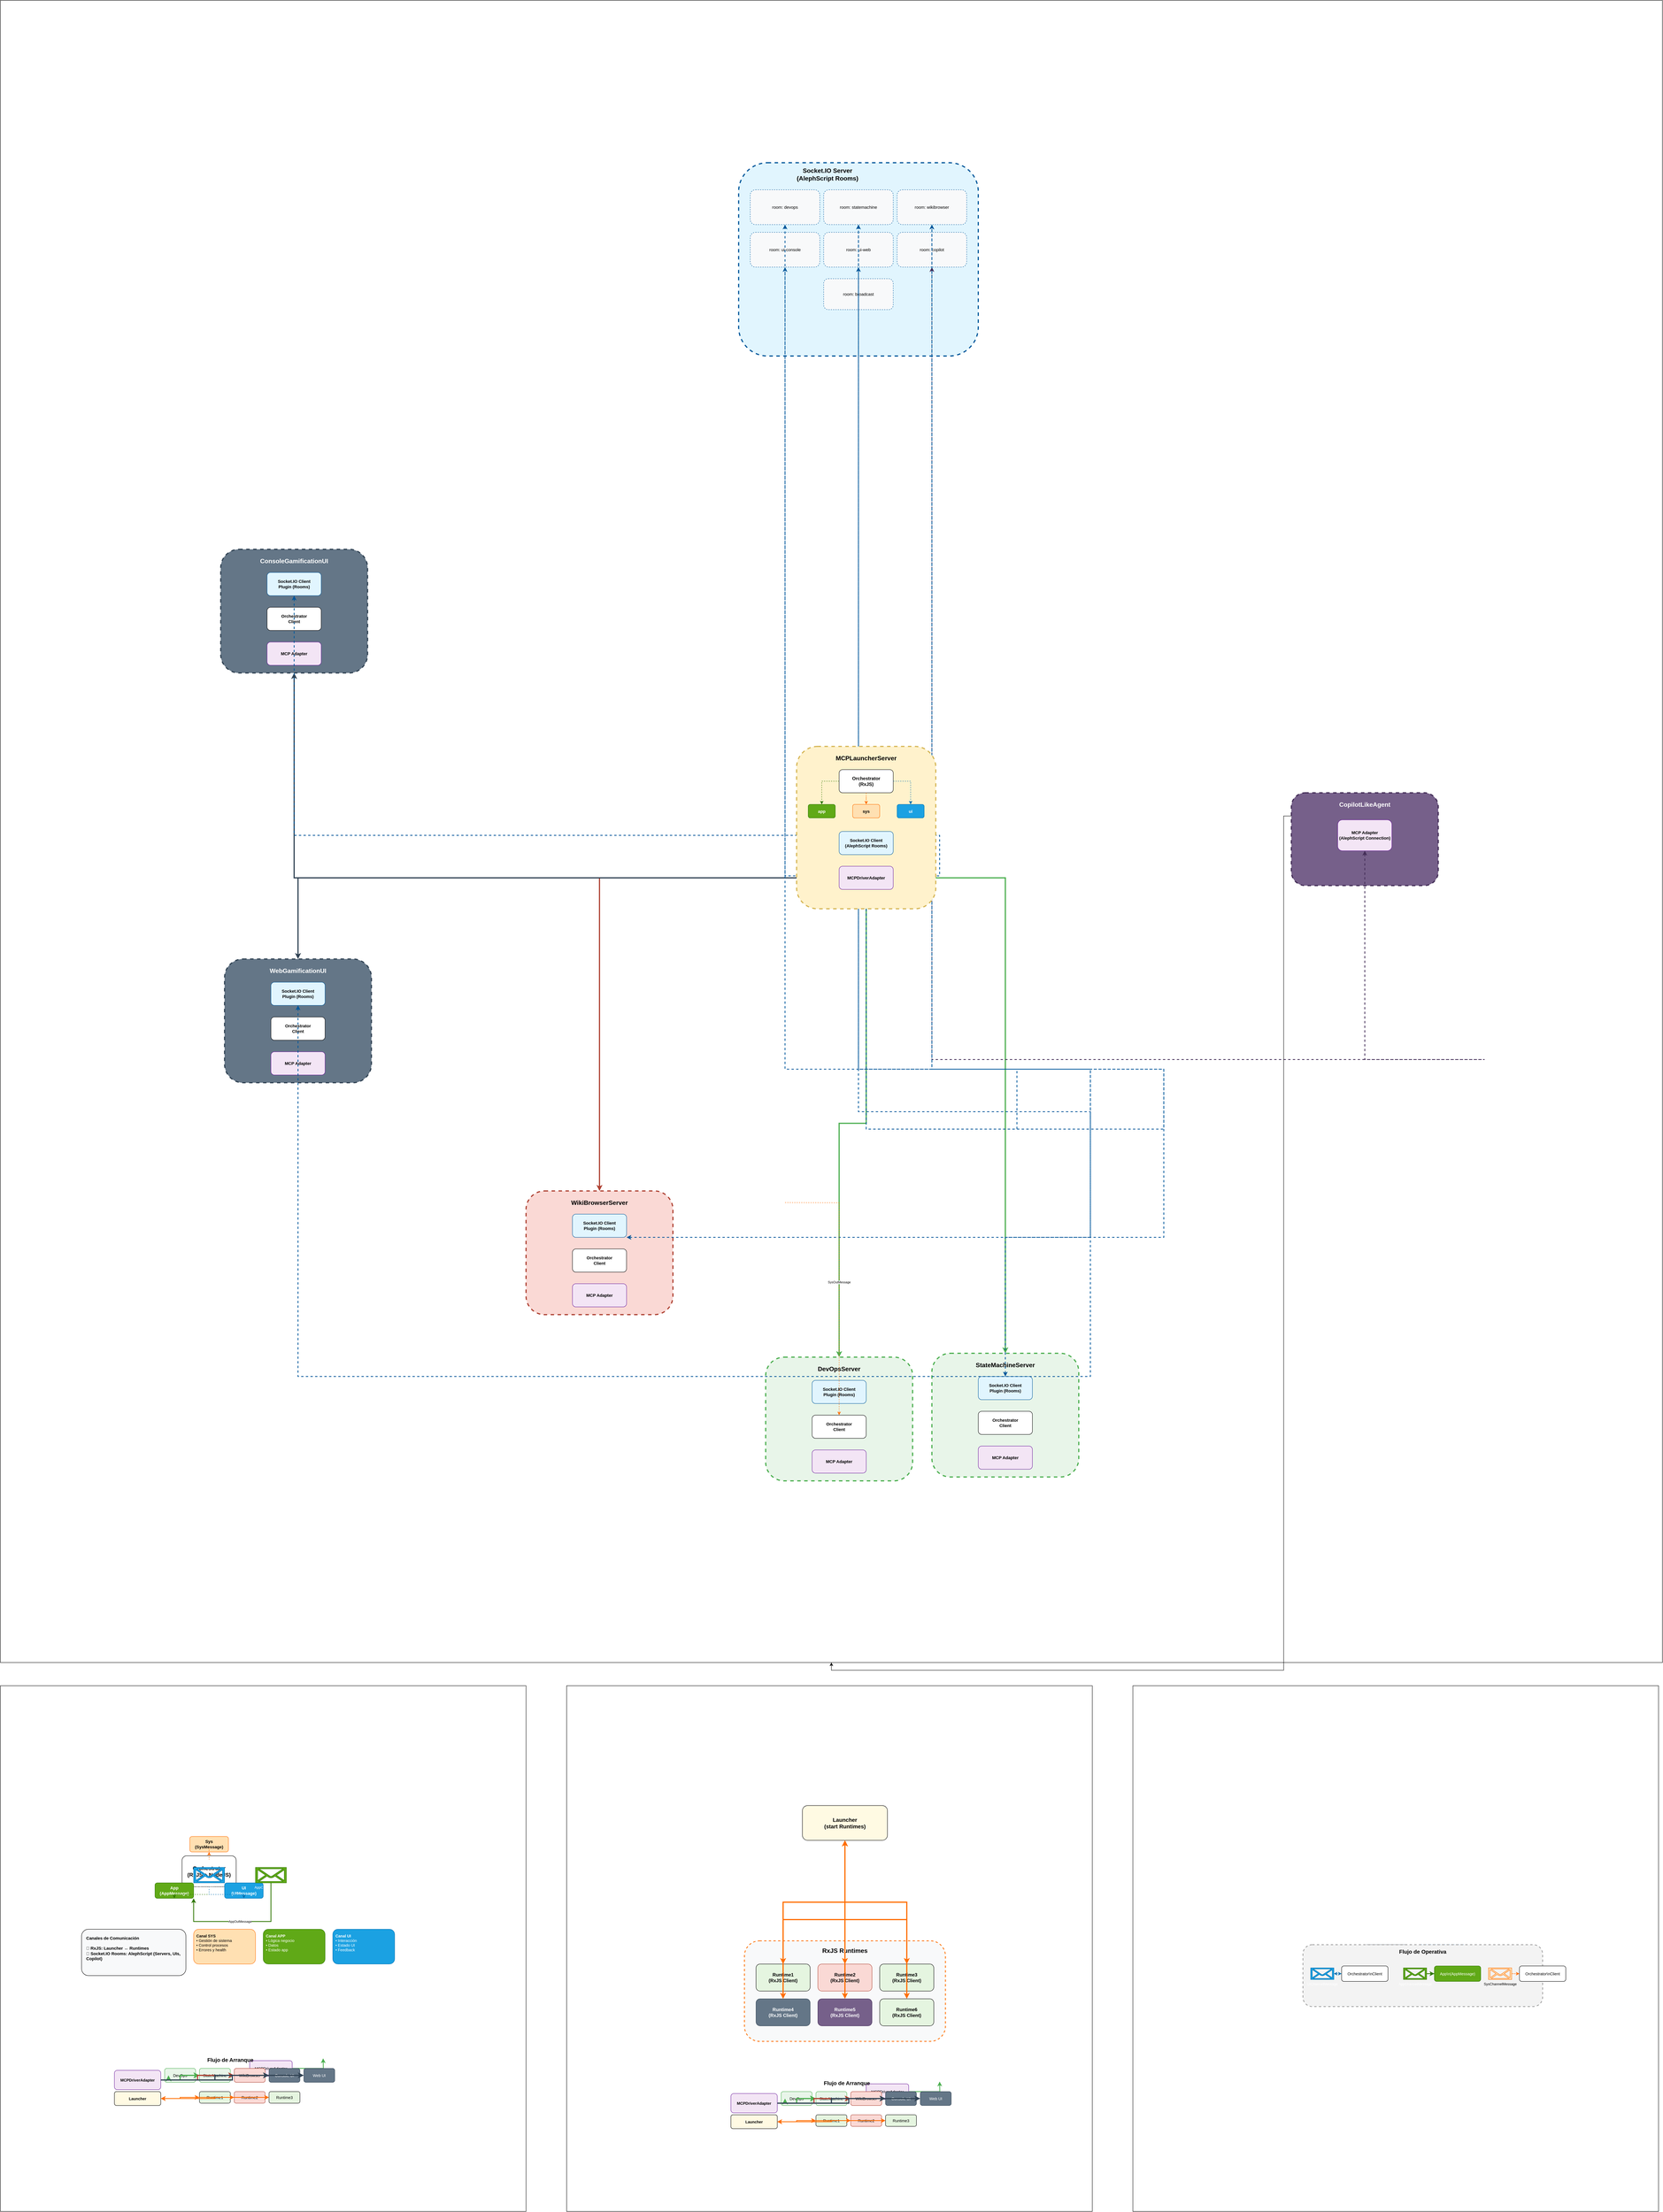 <mxfile version="28.1.2">
  <diagram name="Orchestrator Detailed" id="ZI2ADXKwUIfG3KBBQAa_">
    <mxGraphModel dx="14514" dy="11667" grid="1" gridSize="10" guides="1" tooltips="1" connect="1" arrows="1" fold="1" page="1" pageScale="1" pageWidth="827" pageHeight="1169" math="0" shadow="0">
      <root>
        <mxCell id="0" />
        <mxCell id="1" parent="0" />
        <mxCell id="CVsRqhEmQAniHqRKTRHV-254" value="" style="whiteSpace=wrap;html=1;aspect=fixed;" vertex="1" parent="1">
          <mxGeometry x="-1150" y="-2680" width="4300" height="4300" as="geometry" />
        </mxCell>
        <mxCell id="CVsRqhEmQAniHqRKTRHV-127" value="" style="group" vertex="1" connectable="0" parent="1">
          <mxGeometry x="760" y="-2260" width="620" height="500" as="geometry" />
        </mxCell>
        <mxCell id="CVsRqhEmQAniHqRKTRHV-128" value="" style="rounded=1;whiteSpace=wrap;html=1;fillColor=#E1F5FE;strokeColor=#01579B;strokeWidth=3;dashed=1;" vertex="1" parent="CVsRqhEmQAniHqRKTRHV-127">
          <mxGeometry width="620" height="500" as="geometry" />
        </mxCell>
        <mxCell id="CVsRqhEmQAniHqRKTRHV-129" value="Socket.IO Server&lt;br&gt;(AlephScript Rooms)" style="text;html=1;strokeColor=none;fillColor=none;align=center;verticalAlign=middle;whiteSpace=wrap;rounded=0;fontSize=16;fontStyle=1;" vertex="1" parent="CVsRqhEmQAniHqRKTRHV-127">
          <mxGeometry x="120" y="15" width="220" height="30" as="geometry" />
        </mxCell>
        <mxCell id="CVsRqhEmQAniHqRKTRHV-130" value="room: devops" style="rounded=1;whiteSpace=wrap;html=1;fontSize=11;fillColor=#f8f9fa;strokeColor=#01579B;dashed=1;" vertex="1" parent="CVsRqhEmQAniHqRKTRHV-127">
          <mxGeometry x="30" y="70" width="180" height="90" as="geometry" />
        </mxCell>
        <mxCell id="CVsRqhEmQAniHqRKTRHV-131" value="room: statemachine" style="rounded=1;whiteSpace=wrap;html=1;fontSize=11;fillColor=#f8f9fa;strokeColor=#01579B;dashed=1;" vertex="1" parent="CVsRqhEmQAniHqRKTRHV-127">
          <mxGeometry x="220" y="70" width="180" height="90" as="geometry" />
        </mxCell>
        <mxCell id="CVsRqhEmQAniHqRKTRHV-132" value="room: wikibrowser" style="rounded=1;whiteSpace=wrap;html=1;fontSize=11;fillColor=#f8f9fa;strokeColor=#01579B;dashed=1;" vertex="1" parent="CVsRqhEmQAniHqRKTRHV-127">
          <mxGeometry x="410" y="70" width="180" height="90" as="geometry" />
        </mxCell>
        <mxCell id="CVsRqhEmQAniHqRKTRHV-133" value="room: ui-console" style="rounded=1;whiteSpace=wrap;html=1;fontSize=11;fillColor=#f8f9fa;strokeColor=#01579B;dashed=1;" vertex="1" parent="CVsRqhEmQAniHqRKTRHV-127">
          <mxGeometry x="30" y="180" width="180" height="90" as="geometry" />
        </mxCell>
        <mxCell id="CVsRqhEmQAniHqRKTRHV-134" value="room: ui-web" style="rounded=1;whiteSpace=wrap;html=1;fontSize=11;fillColor=#f8f9fa;strokeColor=#01579B;dashed=1;" vertex="1" parent="CVsRqhEmQAniHqRKTRHV-127">
          <mxGeometry x="220" y="180" width="180" height="90" as="geometry" />
        </mxCell>
        <mxCell id="CVsRqhEmQAniHqRKTRHV-135" value="room: copilot" style="rounded=1;whiteSpace=wrap;html=1;fontSize=11;fillColor=#f8f9fa;strokeColor=#01579B;dashed=1;" vertex="1" parent="CVsRqhEmQAniHqRKTRHV-127">
          <mxGeometry x="410" y="180" width="180" height="90" as="geometry" />
        </mxCell>
        <mxCell id="CVsRqhEmQAniHqRKTRHV-136" value="room: broadcast" style="rounded=1;whiteSpace=wrap;html=1;fontSize=11;fillColor=#f8f9fa;strokeColor=#01579B;dashed=1;" vertex="1" parent="CVsRqhEmQAniHqRKTRHV-127">
          <mxGeometry x="220" y="300" width="180" height="80" as="geometry" />
        </mxCell>
        <mxCell id="CVsRqhEmQAniHqRKTRHV-137" value="" style="group" vertex="1" connectable="0" parent="1">
          <mxGeometry x="830" y="830" width="380" height="320" as="geometry" />
        </mxCell>
        <mxCell id="CVsRqhEmQAniHqRKTRHV-138" value="" style="rounded=1;whiteSpace=wrap;html=1;fillColor=#E8F5E9;strokeColor=#4CAF50;strokeWidth=3;dashed=1;" vertex="1" parent="CVsRqhEmQAniHqRKTRHV-137">
          <mxGeometry width="380" height="320" as="geometry" />
        </mxCell>
        <mxCell id="CVsRqhEmQAniHqRKTRHV-139" value="DevOpsServer" style="text;html=1;strokeColor=none;fillColor=none;align=center;verticalAlign=middle;whiteSpace=wrap;rounded=0;fontSize=16;fontStyle=1;" vertex="1" parent="CVsRqhEmQAniHqRKTRHV-137">
          <mxGeometry x="110" y="15" width="160" height="30" as="geometry" />
        </mxCell>
        <mxCell id="CVsRqhEmQAniHqRKTRHV-140" value="Socket.IO Client&lt;br&gt;Plugin (Rooms)" style="rounded=1;whiteSpace=wrap;html=1;fontSize=11;fillColor=#E1F5FE;strokeColor=#01579B;fontStyle=1;" vertex="1" parent="CVsRqhEmQAniHqRKTRHV-137">
          <mxGeometry x="120" y="60" width="140" height="60" as="geometry" />
        </mxCell>
        <mxCell id="CVsRqhEmQAniHqRKTRHV-141" value="Orchestrator&lt;br&gt;Client" style="rounded=1;whiteSpace=wrap;html=1;fontSize=11;fillColor=#FFFFFF;strokeColor=#000000;fontStyle=1;" vertex="1" parent="CVsRqhEmQAniHqRKTRHV-137">
          <mxGeometry x="120" y="150" width="140" height="60" as="geometry" />
        </mxCell>
        <mxCell id="CVsRqhEmQAniHqRKTRHV-142" value="MCP Adapter" style="rounded=1;whiteSpace=wrap;html=1;fontSize=11;fillColor=#F3E5F5;strokeColor=#6A1B9A;fontStyle=1;" vertex="1" parent="CVsRqhEmQAniHqRKTRHV-137">
          <mxGeometry x="120" y="240" width="140" height="60" as="geometry" />
        </mxCell>
        <mxCell id="CVsRqhEmQAniHqRKTRHV-143" value="" style="group" vertex="1" connectable="0" parent="1">
          <mxGeometry x="1260" y="820" width="380" height="320" as="geometry" />
        </mxCell>
        <mxCell id="CVsRqhEmQAniHqRKTRHV-144" value="" style="rounded=1;whiteSpace=wrap;html=1;fillColor=#E8F5E9;strokeColor=#4CAF50;strokeWidth=3;dashed=1;" vertex="1" parent="CVsRqhEmQAniHqRKTRHV-143">
          <mxGeometry width="380" height="320" as="geometry" />
        </mxCell>
        <mxCell id="CVsRqhEmQAniHqRKTRHV-145" value="StateMachineServer" style="text;html=1;strokeColor=none;fillColor=none;align=center;verticalAlign=middle;whiteSpace=wrap;rounded=0;fontSize=16;fontStyle=1;" vertex="1" parent="CVsRqhEmQAniHqRKTRHV-143">
          <mxGeometry x="110" y="15" width="160" height="30" as="geometry" />
        </mxCell>
        <mxCell id="CVsRqhEmQAniHqRKTRHV-146" value="Socket.IO Client&lt;br&gt;Plugin (Rooms)" style="rounded=1;whiteSpace=wrap;html=1;fontSize=11;fillColor=#E1F5FE;strokeColor=#01579B;fontStyle=1;" vertex="1" parent="CVsRqhEmQAniHqRKTRHV-143">
          <mxGeometry x="120" y="60" width="140" height="60" as="geometry" />
        </mxCell>
        <mxCell id="CVsRqhEmQAniHqRKTRHV-147" value="Orchestrator&lt;br&gt;Client" style="rounded=1;whiteSpace=wrap;html=1;fontSize=11;fillColor=#FFFFFF;strokeColor=#000000;fontStyle=1;" vertex="1" parent="CVsRqhEmQAniHqRKTRHV-143">
          <mxGeometry x="120" y="150" width="140" height="60" as="geometry" />
        </mxCell>
        <mxCell id="CVsRqhEmQAniHqRKTRHV-148" value="MCP Adapter" style="rounded=1;whiteSpace=wrap;html=1;fontSize=11;fillColor=#F3E5F5;strokeColor=#6A1B9A;fontStyle=1;" vertex="1" parent="CVsRqhEmQAniHqRKTRHV-143">
          <mxGeometry x="120" y="240" width="140" height="60" as="geometry" />
        </mxCell>
        <mxCell id="CVsRqhEmQAniHqRKTRHV-149" value="" style="group" vertex="1" connectable="0" parent="1">
          <mxGeometry x="210" y="400" width="380" height="320" as="geometry" />
        </mxCell>
        <mxCell id="CVsRqhEmQAniHqRKTRHV-150" value="" style="rounded=1;whiteSpace=wrap;html=1;fillColor=#fad9d5;strokeColor=#ae4132;strokeWidth=3;dashed=1;" vertex="1" parent="CVsRqhEmQAniHqRKTRHV-149">
          <mxGeometry width="380" height="320" as="geometry" />
        </mxCell>
        <mxCell id="CVsRqhEmQAniHqRKTRHV-151" value="WikiBrowserServer" style="text;html=1;strokeColor=none;fillColor=none;align=center;verticalAlign=middle;whiteSpace=wrap;rounded=0;fontSize=16;fontStyle=1;" vertex="1" parent="CVsRqhEmQAniHqRKTRHV-149">
          <mxGeometry x="110" y="15" width="160" height="30" as="geometry" />
        </mxCell>
        <mxCell id="CVsRqhEmQAniHqRKTRHV-152" value="Socket.IO Client&lt;br&gt;Plugin (Rooms)" style="rounded=1;whiteSpace=wrap;html=1;fontSize=11;fillColor=#E1F5FE;strokeColor=#01579B;fontStyle=1;" vertex="1" parent="CVsRqhEmQAniHqRKTRHV-149">
          <mxGeometry x="120" y="60" width="140" height="60" as="geometry" />
        </mxCell>
        <mxCell id="CVsRqhEmQAniHqRKTRHV-153" value="Orchestrator&lt;br&gt;Client" style="rounded=1;whiteSpace=wrap;html=1;fontSize=11;fillColor=#FFFFFF;strokeColor=#000000;fontStyle=1;" vertex="1" parent="CVsRqhEmQAniHqRKTRHV-149">
          <mxGeometry x="120" y="150" width="140" height="60" as="geometry" />
        </mxCell>
        <mxCell id="CVsRqhEmQAniHqRKTRHV-154" value="MCP Adapter" style="rounded=1;whiteSpace=wrap;html=1;fontSize=11;fillColor=#F3E5F5;strokeColor=#6A1B9A;fontStyle=1;" vertex="1" parent="CVsRqhEmQAniHqRKTRHV-149">
          <mxGeometry x="120" y="240" width="140" height="60" as="geometry" />
        </mxCell>
        <mxCell id="CVsRqhEmQAniHqRKTRHV-155" value="" style="group" vertex="1" connectable="0" parent="1">
          <mxGeometry x="-580" y="-1260" width="380" height="320" as="geometry" />
        </mxCell>
        <mxCell id="CVsRqhEmQAniHqRKTRHV-156" value="" style="rounded=1;whiteSpace=wrap;html=1;fillColor=#647687;strokeColor=#314354;strokeWidth=3;dashed=1;fontColor=#ffffff;" vertex="1" parent="CVsRqhEmQAniHqRKTRHV-155">
          <mxGeometry width="380" height="320" as="geometry" />
        </mxCell>
        <mxCell id="CVsRqhEmQAniHqRKTRHV-157" value="ConsoleGamificationUI" style="text;html=1;strokeColor=none;fillColor=none;align=center;verticalAlign=middle;whiteSpace=wrap;rounded=0;fontSize=16;fontStyle=1;fontColor=#ffffff;" vertex="1" parent="CVsRqhEmQAniHqRKTRHV-155">
          <mxGeometry x="110" y="15" width="160" height="30" as="geometry" />
        </mxCell>
        <mxCell id="CVsRqhEmQAniHqRKTRHV-158" value="Socket.IO Client&lt;br&gt;Plugin (Rooms)" style="rounded=1;whiteSpace=wrap;html=1;fontSize=11;fillColor=#E1F5FE;strokeColor=#01579B;fontStyle=1;" vertex="1" parent="CVsRqhEmQAniHqRKTRHV-155">
          <mxGeometry x="120" y="60" width="140" height="60" as="geometry" />
        </mxCell>
        <mxCell id="CVsRqhEmQAniHqRKTRHV-159" value="Orchestrator&lt;br&gt;Client" style="rounded=1;whiteSpace=wrap;html=1;fontSize=11;fillColor=#FFFFFF;strokeColor=#000000;fontStyle=1;" vertex="1" parent="CVsRqhEmQAniHqRKTRHV-155">
          <mxGeometry x="120" y="150" width="140" height="60" as="geometry" />
        </mxCell>
        <mxCell id="CVsRqhEmQAniHqRKTRHV-160" value="MCP Adapter" style="rounded=1;whiteSpace=wrap;html=1;fontSize=11;fillColor=#F3E5F5;strokeColor=#6A1B9A;fontStyle=1;" vertex="1" parent="CVsRqhEmQAniHqRKTRHV-155">
          <mxGeometry x="120" y="240" width="140" height="60" as="geometry" />
        </mxCell>
        <mxCell id="CVsRqhEmQAniHqRKTRHV-161" value="" style="group" vertex="1" connectable="0" parent="1">
          <mxGeometry x="-570" y="-200" width="380" height="320" as="geometry" />
        </mxCell>
        <mxCell id="CVsRqhEmQAniHqRKTRHV-162" value="" style="rounded=1;whiteSpace=wrap;html=1;fillColor=#647687;strokeColor=#314354;strokeWidth=3;dashed=1;fontColor=#ffffff;" vertex="1" parent="CVsRqhEmQAniHqRKTRHV-161">
          <mxGeometry width="380" height="320" as="geometry" />
        </mxCell>
        <mxCell id="CVsRqhEmQAniHqRKTRHV-163" value="WebGamificationUI" style="text;html=1;strokeColor=none;fillColor=none;align=center;verticalAlign=middle;whiteSpace=wrap;rounded=0;fontSize=16;fontStyle=1;fontColor=#ffffff;" vertex="1" parent="CVsRqhEmQAniHqRKTRHV-161">
          <mxGeometry x="110" y="15" width="160" height="30" as="geometry" />
        </mxCell>
        <mxCell id="CVsRqhEmQAniHqRKTRHV-164" value="Socket.IO Client&lt;br&gt;Plugin (Rooms)" style="rounded=1;whiteSpace=wrap;html=1;fontSize=11;fillColor=#E1F5FE;strokeColor=#01579B;fontStyle=1;" vertex="1" parent="CVsRqhEmQAniHqRKTRHV-161">
          <mxGeometry x="120" y="60" width="140" height="60" as="geometry" />
        </mxCell>
        <mxCell id="CVsRqhEmQAniHqRKTRHV-165" value="Orchestrator&lt;br&gt;Client" style="rounded=1;whiteSpace=wrap;html=1;fontSize=11;fillColor=#FFFFFF;strokeColor=#000000;fontStyle=1;" vertex="1" parent="CVsRqhEmQAniHqRKTRHV-161">
          <mxGeometry x="120" y="150" width="140" height="60" as="geometry" />
        </mxCell>
        <mxCell id="CVsRqhEmQAniHqRKTRHV-166" value="MCP Adapter" style="rounded=1;whiteSpace=wrap;html=1;fontSize=11;fillColor=#F3E5F5;strokeColor=#6A1B9A;fontStyle=1;" vertex="1" parent="CVsRqhEmQAniHqRKTRHV-161">
          <mxGeometry x="120" y="240" width="140" height="60" as="geometry" />
        </mxCell>
        <mxCell id="CVsRqhEmQAniHqRKTRHV-167" value="" style="group" vertex="1" connectable="0" parent="1">
          <mxGeometry x="2190" y="-630" width="380" height="240" as="geometry" />
        </mxCell>
        <mxCell id="CVsRqhEmQAniHqRKTRHV-168" value="" style="rounded=1;whiteSpace=wrap;html=1;fillColor=#76608a;strokeColor=#432D57;strokeWidth=3;dashed=1;fontColor=#ffffff;" vertex="1" parent="CVsRqhEmQAniHqRKTRHV-167">
          <mxGeometry width="380" height="240" as="geometry" />
        </mxCell>
        <mxCell id="CVsRqhEmQAniHqRKTRHV-169" value="CopilotLikeAgent" style="text;html=1;strokeColor=none;fillColor=none;align=center;verticalAlign=middle;whiteSpace=wrap;rounded=0;fontSize=16;fontStyle=1;fontColor=#ffffff;" vertex="1" parent="CVsRqhEmQAniHqRKTRHV-167">
          <mxGeometry x="110" y="15" width="160" height="30" as="geometry" />
        </mxCell>
        <mxCell id="CVsRqhEmQAniHqRKTRHV-170" value="MCP Adapter&lt;br&gt;(AlephScript Connection)" style="rounded=1;whiteSpace=wrap;html=1;fontSize=11;fillColor=#F3E5F5;strokeColor=#6A1B9A;fontStyle=1;" vertex="1" parent="CVsRqhEmQAniHqRKTRHV-167">
          <mxGeometry x="120" y="70" width="140" height="80" as="geometry" />
        </mxCell>
        <mxCell id="CVsRqhEmQAniHqRKTRHV-182" style="edgeStyle=orthogonalEdgeStyle;rounded=0;orthogonalLoop=1;jettySize=auto;html=1;strokeColor=#4CAF50;strokeWidth=3;endArrow=classic;endFill=1;" edge="1" parent="1" source="CVsRqhEmQAniHqRKTRHV-117" target="CVsRqhEmQAniHqRKTRHV-138">
          <mxGeometry relative="1" as="geometry" />
        </mxCell>
        <mxCell id="CVsRqhEmQAniHqRKTRHV-183" style="edgeStyle=orthogonalEdgeStyle;rounded=0;orthogonalLoop=1;jettySize=auto;html=1;strokeColor=#4CAF50;strokeWidth=3;endArrow=classic;endFill=1;" edge="1" parent="1" source="CVsRqhEmQAniHqRKTRHV-117" target="CVsRqhEmQAniHqRKTRHV-144">
          <mxGeometry relative="1" as="geometry" />
        </mxCell>
        <mxCell id="CVsRqhEmQAniHqRKTRHV-184" style="edgeStyle=orthogonalEdgeStyle;rounded=0;orthogonalLoop=1;jettySize=auto;html=1;strokeColor=#ae4132;strokeWidth=3;endArrow=classic;endFill=1;" edge="1" parent="1" source="CVsRqhEmQAniHqRKTRHV-117" target="CVsRqhEmQAniHqRKTRHV-150">
          <mxGeometry relative="1" as="geometry" />
        </mxCell>
        <mxCell id="CVsRqhEmQAniHqRKTRHV-185" style="edgeStyle=orthogonalEdgeStyle;rounded=0;orthogonalLoop=1;jettySize=auto;html=1;strokeColor=#314354;strokeWidth=3;endArrow=classic;endFill=1;" edge="1" parent="1" source="CVsRqhEmQAniHqRKTRHV-117" target="CVsRqhEmQAniHqRKTRHV-156">
          <mxGeometry relative="1" as="geometry" />
        </mxCell>
        <mxCell id="CVsRqhEmQAniHqRKTRHV-186" style="edgeStyle=orthogonalEdgeStyle;rounded=0;orthogonalLoop=1;jettySize=auto;html=1;strokeColor=#314354;strokeWidth=3;endArrow=classic;endFill=1;" edge="1" parent="1" source="CVsRqhEmQAniHqRKTRHV-117" target="CVsRqhEmQAniHqRKTRHV-162">
          <mxGeometry relative="1" as="geometry" />
        </mxCell>
        <mxCell id="CVsRqhEmQAniHqRKTRHV-187" style="edgeStyle=orthogonalEdgeStyle;rounded=0;orthogonalLoop=1;jettySize=auto;html=1;strokeColor=#01579B;strokeWidth=2;startArrow=classic;startFill=1;endArrow=classic;endFill=1;dashed=1;" edge="1" parent="1" source="CVsRqhEmQAniHqRKTRHV-116" target="CVsRqhEmQAniHqRKTRHV-130">
          <mxGeometry relative="1" as="geometry">
            <Array as="points">
              <mxPoint x="1480" y="240" />
              <mxPoint x="1480" y="85" />
            </Array>
          </mxGeometry>
        </mxCell>
        <mxCell id="CVsRqhEmQAniHqRKTRHV-188" style="edgeStyle=orthogonalEdgeStyle;rounded=0;orthogonalLoop=1;jettySize=auto;html=1;strokeColor=#01579B;strokeWidth=2;startArrow=classic;startFill=1;endArrow=classic;endFill=1;dashed=1;" edge="1" parent="1" source="CVsRqhEmQAniHqRKTRHV-116" target="CVsRqhEmQAniHqRKTRHV-131">
          <mxGeometry relative="1" as="geometry">
            <Array as="points">
              <mxPoint x="1670" y="240" />
              <mxPoint x="1670" y="85" />
            </Array>
          </mxGeometry>
        </mxCell>
        <mxCell id="CVsRqhEmQAniHqRKTRHV-189" style="edgeStyle=orthogonalEdgeStyle;rounded=0;orthogonalLoop=1;jettySize=auto;html=1;strokeColor=#01579B;strokeWidth=2;startArrow=classic;startFill=1;endArrow=classic;endFill=1;dashed=1;" edge="1" parent="1" source="CVsRqhEmQAniHqRKTRHV-116" target="CVsRqhEmQAniHqRKTRHV-132">
          <mxGeometry relative="1" as="geometry">
            <Array as="points">
              <mxPoint x="1860" y="240" />
              <mxPoint x="1860" y="85" />
            </Array>
          </mxGeometry>
        </mxCell>
        <mxCell id="CVsRqhEmQAniHqRKTRHV-190" style="edgeStyle=orthogonalEdgeStyle;rounded=0;orthogonalLoop=1;jettySize=auto;html=1;strokeColor=#01579B;strokeWidth=2;startArrow=classic;startFill=1;endArrow=classic;endFill=1;dashed=1;" edge="1" parent="1" source="CVsRqhEmQAniHqRKTRHV-158" target="CVsRqhEmQAniHqRKTRHV-133">
          <mxGeometry relative="1" as="geometry">
            <Array as="points">
              <mxPoint x="1280" y="-520" />
              <mxPoint x="1280" y="-415" />
            </Array>
          </mxGeometry>
        </mxCell>
        <mxCell id="CVsRqhEmQAniHqRKTRHV-191" style="edgeStyle=orthogonalEdgeStyle;rounded=0;orthogonalLoop=1;jettySize=auto;html=1;strokeColor=#01579B;strokeWidth=2;startArrow=classic;startFill=1;endArrow=classic;endFill=1;dashed=1;" edge="1" parent="1" source="CVsRqhEmQAniHqRKTRHV-164" target="CVsRqhEmQAniHqRKTRHV-134">
          <mxGeometry relative="1" as="geometry">
            <Array as="points">
              <mxPoint x="1670" y="880" />
              <mxPoint x="1670" y="195" />
            </Array>
          </mxGeometry>
        </mxCell>
        <mxCell id="CVsRqhEmQAniHqRKTRHV-192" style="edgeStyle=orthogonalEdgeStyle;rounded=0;orthogonalLoop=1;jettySize=auto;html=1;strokeColor=#432D57;strokeWidth=2;startArrow=classic;startFill=1;endArrow=classic;endFill=1;dashed=1;" edge="1" parent="1" source="CVsRqhEmQAniHqRKTRHV-170" target="CVsRqhEmQAniHqRKTRHV-135">
          <mxGeometry relative="1" as="geometry">
            <Array as="points">
              <mxPoint x="2690" y="60" />
              <mxPoint x="1860" y="60" />
            </Array>
          </mxGeometry>
        </mxCell>
        <mxCell id="CVsRqhEmQAniHqRKTRHV-194" style="edgeStyle=orthogonalEdgeStyle;rounded=0;orthogonalLoop=1;jettySize=auto;html=1;strokeColor=#01579B;strokeWidth=2;startArrow=classic;startFill=1;endArrow=classic;endFill=1;dashed=1;" edge="1" parent="1" source="CVsRqhEmQAniHqRKTRHV-146" target="CVsRqhEmQAniHqRKTRHV-131">
          <mxGeometry relative="1" as="geometry">
            <Array as="points">
              <mxPoint x="1670" y="520" />
              <mxPoint x="1670" y="85" />
            </Array>
          </mxGeometry>
        </mxCell>
        <mxCell id="CVsRqhEmQAniHqRKTRHV-195" style="edgeStyle=orthogonalEdgeStyle;rounded=0;orthogonalLoop=1;jettySize=auto;html=1;strokeColor=#01579B;strokeWidth=2;startArrow=classic;startFill=1;endArrow=classic;endFill=1;dashed=1;" edge="1" parent="1" source="CVsRqhEmQAniHqRKTRHV-152" target="CVsRqhEmQAniHqRKTRHV-132">
          <mxGeometry relative="1" as="geometry">
            <Array as="points">
              <mxPoint x="1860" y="520" />
              <mxPoint x="1860" y="85" />
            </Array>
          </mxGeometry>
        </mxCell>
        <mxCell id="CVsRqhEmQAniHqRKTRHV-203" style="edgeStyle=orthogonalEdgeStyle;rounded=0;orthogonalLoop=1;jettySize=auto;html=1;strokeColor=#FF6D00;strokeWidth=1;dashed=1;endArrow=classic;endFill=1;" edge="1" parent="1" target="CVsRqhEmQAniHqRKTRHV-141">
          <mxGeometry relative="1" as="geometry">
            <mxPoint x="880" y="430" as="sourcePoint" />
          </mxGeometry>
        </mxCell>
        <mxCell id="CVsRqhEmQAniHqRKTRHV-204" value="SysOutMessage" style="edgeLabel;html=1;align=center;verticalAlign=middle;resizable=0;points=[];fontSize=8;" vertex="1" connectable="0" parent="CVsRqhEmQAniHqRKTRHV-203">
          <mxGeometry relative="1" as="geometry">
            <mxPoint as="offset" />
          </mxGeometry>
        </mxCell>
        <mxCell id="CVsRqhEmQAniHqRKTRHV-234" value="" style="group" vertex="1" connectable="0" parent="1">
          <mxGeometry x="-1150" y="1680" width="1360" height="1360" as="geometry" />
        </mxCell>
        <mxCell id="CVsRqhEmQAniHqRKTRHV-217" value="" style="whiteSpace=wrap;html=1;aspect=fixed;" vertex="1" parent="CVsRqhEmQAniHqRKTRHV-234">
          <mxGeometry width="1360" height="1360" as="geometry" />
        </mxCell>
        <mxCell id="CVsRqhEmQAniHqRKTRHV-218" value="" style="group" vertex="1" connectable="0" parent="CVsRqhEmQAniHqRKTRHV-234">
          <mxGeometry x="420" y="370" width="240" height="240" as="geometry" />
        </mxCell>
        <mxCell id="CVsRqhEmQAniHqRKTRHV-219" value="Orchestrator&lt;br&gt;(RxJS + NodeJS)" style="rounded=1;whiteSpace=wrap;html=1;fontSize=14;fontColor=#000000;strokeColor=#000000;fillColor=#FFFFFF;fontStyle=1;" vertex="1" parent="CVsRqhEmQAniHqRKTRHV-218">
          <mxGeometry x="50" y="70" width="140" height="80" as="geometry" />
        </mxCell>
        <mxCell id="CVsRqhEmQAniHqRKTRHV-220" value="App&lt;br&gt;(AppMessage)" style="rounded=1;whiteSpace=wrap;html=1;fontSize=11;strokeColor=#2D7600;fillColor=#60a917;fontColor=#ffffff;fontStyle=1;" vertex="1" parent="CVsRqhEmQAniHqRKTRHV-218">
          <mxGeometry x="-20" y="140" width="100" height="40" as="geometry" />
        </mxCell>
        <mxCell id="CVsRqhEmQAniHqRKTRHV-221" value="Sys&lt;br&gt;(SysMessage)" style="rounded=1;whiteSpace=wrap;html=1;fontSize=11;fontColor=default;strokeColor=#FF6D00;fillColor=#FFE0B2;fontStyle=1;" vertex="1" parent="CVsRqhEmQAniHqRKTRHV-218">
          <mxGeometry x="70" y="20" width="100" height="40" as="geometry" />
        </mxCell>
        <mxCell id="CVsRqhEmQAniHqRKTRHV-222" value="UI&lt;br&gt;(UIMessage)" style="rounded=1;whiteSpace=wrap;html=1;fontSize=11;fontColor=#ffffff;strokeColor=#006EAF;fillColor=#1ba1e2;fontStyle=1;" vertex="1" parent="CVsRqhEmQAniHqRKTRHV-218">
          <mxGeometry x="160" y="140" width="100" height="40" as="geometry" />
        </mxCell>
        <mxCell id="CVsRqhEmQAniHqRKTRHV-223" style="edgeStyle=orthogonalEdgeStyle;rounded=0;orthogonalLoop=1;jettySize=auto;html=1;strokeColor=#2D7600;strokeWidth=1;dashed=1;" edge="1" parent="CVsRqhEmQAniHqRKTRHV-234" source="CVsRqhEmQAniHqRKTRHV-219" target="CVsRqhEmQAniHqRKTRHV-220">
          <mxGeometry relative="1" as="geometry" />
        </mxCell>
        <mxCell id="CVsRqhEmQAniHqRKTRHV-224" style="edgeStyle=orthogonalEdgeStyle;rounded=0;orthogonalLoop=1;jettySize=auto;html=1;strokeColor=#FF6D00;strokeWidth=1;dashed=1;" edge="1" parent="CVsRqhEmQAniHqRKTRHV-234" source="CVsRqhEmQAniHqRKTRHV-219" target="CVsRqhEmQAniHqRKTRHV-221">
          <mxGeometry relative="1" as="geometry" />
        </mxCell>
        <mxCell id="CVsRqhEmQAniHqRKTRHV-225" style="edgeStyle=orthogonalEdgeStyle;rounded=0;orthogonalLoop=1;jettySize=auto;html=1;strokeColor=#006EAF;strokeWidth=1;dashed=1;" edge="1" parent="CVsRqhEmQAniHqRKTRHV-234" source="CVsRqhEmQAniHqRKTRHV-219" target="CVsRqhEmQAniHqRKTRHV-222">
          <mxGeometry relative="1" as="geometry" />
        </mxCell>
        <mxCell id="CVsRqhEmQAniHqRKTRHV-226" value="AppChannelMessage" style="shape=mxgraph.signs.tech.mail;html=1;pointerEvents=1;fillColor=#60a917;strokeColor=#2D7600;verticalLabelPosition=bottom;verticalAlign=top;align=center;sketch=0;fontSize=9;fontColor=#ffffff;" vertex="1" parent="CVsRqhEmQAniHqRKTRHV-234">
          <mxGeometry x="660" y="470" width="80" height="40" as="geometry" />
        </mxCell>
        <mxCell id="CVsRqhEmQAniHqRKTRHV-227" style="edgeStyle=orthogonalEdgeStyle;rounded=0;orthogonalLoop=1;jettySize=auto;html=1;strokeColor=#2D7600;strokeWidth=2;endArrow=classic;endFill=1;" edge="1" parent="CVsRqhEmQAniHqRKTRHV-234" source="CVsRqhEmQAniHqRKTRHV-226" target="CVsRqhEmQAniHqRKTRHV-220">
          <mxGeometry relative="1" as="geometry">
            <Array as="points">
              <mxPoint x="700" y="610" />
              <mxPoint x="500" y="610" />
            </Array>
          </mxGeometry>
        </mxCell>
        <mxCell id="CVsRqhEmQAniHqRKTRHV-228" value="AppOutMessage" style="edgeLabel;html=1;align=center;verticalAlign=middle;resizable=0;points=[];fontSize=8;" vertex="1" connectable="0" parent="CVsRqhEmQAniHqRKTRHV-227">
          <mxGeometry relative="1" as="geometry">
            <mxPoint as="offset" />
          </mxGeometry>
        </mxCell>
        <mxCell id="CVsRqhEmQAniHqRKTRHV-229" value="UIChannelMessage" style="shape=mxgraph.signs.tech.mail;html=1;pointerEvents=1;fillColor=#1ba1e2;strokeColor=#006EAF;verticalLabelPosition=bottom;verticalAlign=top;align=center;sketch=0;fontSize=9;fontColor=#ffffff;" vertex="1" parent="CVsRqhEmQAniHqRKTRHV-234">
          <mxGeometry x="500" y="470" width="80" height="40" as="geometry" />
        </mxCell>
        <mxCell id="CVsRqhEmQAniHqRKTRHV-230" value="&lt;b&gt;Canales de Comunicación&lt;/b&gt;&lt;br&gt;&lt;br&gt;🔶 &lt;b&gt;RxJS&lt;/b&gt;: Launcher ↔ Runtimes&lt;br&gt;🔷 &lt;b&gt;Socket.IO Rooms&lt;/b&gt;: AlephScript (Servers, UIs, Copilot)" style="text;html=1;strokeColor=#000000;fillColor=#f8f9fa;align=left;verticalAlign=top;whiteSpace=wrap;rounded=1;fontSize=11;spacingLeft=10;spacingTop=10;fontStyle=1;" vertex="1" parent="CVsRqhEmQAniHqRKTRHV-234">
          <mxGeometry x="210" y="630" width="270" height="120" as="geometry" />
        </mxCell>
        <mxCell id="CVsRqhEmQAniHqRKTRHV-231" value="&lt;b&gt;Canal SYS&lt;/b&gt;&lt;br&gt;• Gestión de sistema&lt;br&gt;• Control procesos&lt;br&gt;• Errores y health" style="text;html=1;strokeColor=#FF6D00;fillColor=#FFE0B2;align=left;verticalAlign=top;whiteSpace=wrap;rounded=1;fontSize=10;spacingLeft=5;spacingTop=5;" vertex="1" parent="CVsRqhEmQAniHqRKTRHV-234">
          <mxGeometry x="500" y="630" width="160" height="90" as="geometry" />
        </mxCell>
        <mxCell id="CVsRqhEmQAniHqRKTRHV-232" value="&lt;b&gt;Canal APP&lt;/b&gt;&lt;br&gt;• Lógica negocio&lt;br&gt;• Datos&lt;br&gt;• Estado app" style="text;html=1;strokeColor=#2D7600;fillColor=#60a917;align=left;verticalAlign=top;whiteSpace=wrap;rounded=1;fontSize=10;spacingLeft=5;spacingTop=5;fontColor=#ffffff;" vertex="1" parent="CVsRqhEmQAniHqRKTRHV-234">
          <mxGeometry x="680" y="630" width="160" height="90" as="geometry" />
        </mxCell>
        <mxCell id="CVsRqhEmQAniHqRKTRHV-233" value="&lt;b&gt;Canal UI&lt;/b&gt;&lt;br&gt;• Interacción&lt;br&gt;• Estado UI&lt;br&gt;• Feedback" style="text;html=1;strokeColor=#006EAF;fillColor=#1ba1e2;align=left;verticalAlign=top;whiteSpace=wrap;rounded=1;fontSize=10;spacingLeft=5;spacingTop=5;fontColor=#ffffff;" vertex="1" parent="CVsRqhEmQAniHqRKTRHV-234">
          <mxGeometry x="860" y="630" width="160" height="90" as="geometry" />
        </mxCell>
        <mxCell id="CVsRqhEmQAniHqRKTRHV-330" value="" style="group" vertex="1" connectable="0" parent="CVsRqhEmQAniHqRKTRHV-234">
          <mxGeometry x="295" y="920" width="570" height="166" as="geometry" />
        </mxCell>
        <mxCell id="CVsRqhEmQAniHqRKTRHV-308" value="Flujo de arranque (spawn)" style="text;html=1;strokeColor=none;fillColor=none;align=left;verticalAlign=top;whiteSpace=wrap;rounded=0;fontSize=12;fontStyle=1;fontColor=#FFFFFF;" vertex="1" parent="CVsRqhEmQAniHqRKTRHV-330">
          <mxGeometry x="340" width="220" height="20" as="geometry" />
        </mxCell>
        <mxCell id="CVsRqhEmQAniHqRKTRHV-309" value="MCPDriverAdapter" style="rounded=1;whiteSpace=wrap;html=1;fontSize=10;fillColor=#F3E5F5;strokeColor=#6A1B9A;" vertex="1" parent="CVsRqhEmQAniHqRKTRHV-330">
          <mxGeometry x="350" y="50" width="110" height="40" as="geometry" />
        </mxCell>
        <mxCell id="CVsRqhEmQAniHqRKTRHV-310" style="edgeStyle=orthogonalEdgeStyle;rounded=0;orthogonalLoop=1;jettySize=auto;html=1;strokeColor=#4CAF50;strokeWidth=2;endArrow=classic;endFill=1;" edge="1" parent="CVsRqhEmQAniHqRKTRHV-330" source="CVsRqhEmQAniHqRKTRHV-309">
          <mxGeometry relative="1" as="geometry">
            <mxPoint x="540" y="44" as="targetPoint" />
          </mxGeometry>
        </mxCell>
        <mxCell id="CVsRqhEmQAniHqRKTRHV-311" value="Flujo de Arranque" style="text;html=1;strokeColor=none;fillColor=none;align=center;verticalAlign=middle;whiteSpace=wrap;rounded=0;fontSize=14;fontStyle=1;" vertex="1" parent="CVsRqhEmQAniHqRKTRHV-330">
          <mxGeometry x="220" y="38" width="160" height="20" as="geometry" />
        </mxCell>
        <mxCell id="CVsRqhEmQAniHqRKTRHV-312" value="MCPDriverAdapter" style="rounded=1;whiteSpace=wrap;html=1;fontSize=10;fillColor=#F3E5F5;strokeColor=#6A1B9A;fontStyle=1;" vertex="1" parent="CVsRqhEmQAniHqRKTRHV-330">
          <mxGeometry y="75" width="120" height="50" as="geometry" />
        </mxCell>
        <mxCell id="CVsRqhEmQAniHqRKTRHV-313" value="DevOps" style="rounded=1;whiteSpace=wrap;html=1;fontSize=10;fillColor=#E8F5E9;strokeColor=#4CAF50;" vertex="1" parent="CVsRqhEmQAniHqRKTRHV-330">
          <mxGeometry x="130" y="70" width="80" height="36" as="geometry" />
        </mxCell>
        <mxCell id="CVsRqhEmQAniHqRKTRHV-314" value="StateMachine" style="rounded=1;whiteSpace=wrap;html=1;fontSize=10;fillColor=#E8F5E9;strokeColor=#4CAF50;" vertex="1" parent="CVsRqhEmQAniHqRKTRHV-330">
          <mxGeometry x="220" y="70" width="80" height="36" as="geometry" />
        </mxCell>
        <mxCell id="CVsRqhEmQAniHqRKTRHV-315" value="WikiBrowser" style="rounded=1;whiteSpace=wrap;html=1;fontSize=10;fillColor=#fad9d5;strokeColor=#ae4132;" vertex="1" parent="CVsRqhEmQAniHqRKTRHV-330">
          <mxGeometry x="310" y="70" width="80" height="36" as="geometry" />
        </mxCell>
        <mxCell id="CVsRqhEmQAniHqRKTRHV-316" value="Console UI" style="rounded=1;whiteSpace=wrap;html=1;fontSize=10;fillColor=#647687;strokeColor=#314354;fontColor=#ffffff;" vertex="1" parent="CVsRqhEmQAniHqRKTRHV-330">
          <mxGeometry x="400" y="70" width="80" height="36" as="geometry" />
        </mxCell>
        <mxCell id="CVsRqhEmQAniHqRKTRHV-317" value="Web UI" style="rounded=1;whiteSpace=wrap;html=1;fontSize=10;fillColor=#647687;strokeColor=#314354;fontColor=#ffffff;" vertex="1" parent="CVsRqhEmQAniHqRKTRHV-330">
          <mxGeometry x="490" y="70" width="80" height="36" as="geometry" />
        </mxCell>
        <mxCell id="CVsRqhEmQAniHqRKTRHV-318" style="edgeStyle=orthogonalEdgeStyle;rounded=0;orthogonalLoop=1;jettySize=auto;html=1;strokeColor=#4CAF50;strokeWidth=3;endArrow=classic;endFill=1;" edge="1" parent="CVsRqhEmQAniHqRKTRHV-330" source="CVsRqhEmQAniHqRKTRHV-312" target="CVsRqhEmQAniHqRKTRHV-313">
          <mxGeometry relative="1" as="geometry" />
        </mxCell>
        <mxCell id="CVsRqhEmQAniHqRKTRHV-319" style="edgeStyle=orthogonalEdgeStyle;rounded=0;orthogonalLoop=1;jettySize=auto;html=1;strokeColor=#4CAF50;strokeWidth=3;endArrow=classic;endFill=1;" edge="1" parent="CVsRqhEmQAniHqRKTRHV-330" source="CVsRqhEmQAniHqRKTRHV-312" target="CVsRqhEmQAniHqRKTRHV-314">
          <mxGeometry relative="1" as="geometry" />
        </mxCell>
        <mxCell id="CVsRqhEmQAniHqRKTRHV-320" style="edgeStyle=orthogonalEdgeStyle;rounded=0;orthogonalLoop=1;jettySize=auto;html=1;strokeColor=#ae4132;strokeWidth=3;endArrow=classic;endFill=1;" edge="1" parent="CVsRqhEmQAniHqRKTRHV-330" source="CVsRqhEmQAniHqRKTRHV-312" target="CVsRqhEmQAniHqRKTRHV-315">
          <mxGeometry relative="1" as="geometry" />
        </mxCell>
        <mxCell id="CVsRqhEmQAniHqRKTRHV-321" style="edgeStyle=orthogonalEdgeStyle;rounded=0;orthogonalLoop=1;jettySize=auto;html=1;strokeColor=#314354;strokeWidth=3;endArrow=classic;endFill=1;" edge="1" parent="CVsRqhEmQAniHqRKTRHV-330" source="CVsRqhEmQAniHqRKTRHV-312" target="CVsRqhEmQAniHqRKTRHV-316">
          <mxGeometry relative="1" as="geometry" />
        </mxCell>
        <mxCell id="CVsRqhEmQAniHqRKTRHV-322" style="edgeStyle=orthogonalEdgeStyle;rounded=0;orthogonalLoop=1;jettySize=auto;html=1;strokeColor=#314354;strokeWidth=3;endArrow=classic;endFill=1;" edge="1" parent="CVsRqhEmQAniHqRKTRHV-330" source="CVsRqhEmQAniHqRKTRHV-312" target="CVsRqhEmQAniHqRKTRHV-317">
          <mxGeometry relative="1" as="geometry" />
        </mxCell>
        <mxCell id="CVsRqhEmQAniHqRKTRHV-323" value="Launcher" style="rounded=1;whiteSpace=wrap;html=1;fontSize=10;fillColor=#FFFAE3;strokeColor=#000000;fontStyle=1;" vertex="1" parent="CVsRqhEmQAniHqRKTRHV-330">
          <mxGeometry y="130" width="120" height="36" as="geometry" />
        </mxCell>
        <mxCell id="CVsRqhEmQAniHqRKTRHV-324" value="Runtime1" style="rounded=1;whiteSpace=wrap;html=1;fontSize=10;fillColor=#E5F5E0;strokeColor=#000000;" vertex="1" parent="CVsRqhEmQAniHqRKTRHV-330">
          <mxGeometry x="220" y="130" width="80" height="30" as="geometry" />
        </mxCell>
        <mxCell id="CVsRqhEmQAniHqRKTRHV-325" value="Runtime2" style="rounded=1;whiteSpace=wrap;html=1;fontSize=10;fillColor=#fad9d5;strokeColor=#ae4132;" vertex="1" parent="CVsRqhEmQAniHqRKTRHV-330">
          <mxGeometry x="310" y="130" width="80" height="30" as="geometry" />
        </mxCell>
        <mxCell id="CVsRqhEmQAniHqRKTRHV-326" value="Runtime3" style="rounded=1;whiteSpace=wrap;html=1;fontSize=10;fillColor=#E5F5E0;strokeColor=#000000;" vertex="1" parent="CVsRqhEmQAniHqRKTRHV-330">
          <mxGeometry x="400" y="130" width="80" height="30" as="geometry" />
        </mxCell>
        <mxCell id="CVsRqhEmQAniHqRKTRHV-327" style="edgeStyle=orthogonalEdgeStyle;rounded=0;orthogonalLoop=1;jettySize=auto;html=1;strokeColor=#FF6D00;strokeWidth=2;endArrow=classic;endFill=1;startArrow=classic;startFill=1;" edge="1" parent="CVsRqhEmQAniHqRKTRHV-330" source="CVsRqhEmQAniHqRKTRHV-323" target="CVsRqhEmQAniHqRKTRHV-324">
          <mxGeometry relative="1" as="geometry" />
        </mxCell>
        <mxCell id="CVsRqhEmQAniHqRKTRHV-328" style="edgeStyle=orthogonalEdgeStyle;rounded=0;orthogonalLoop=1;jettySize=auto;html=1;strokeColor=#FF6D00;strokeWidth=2;endArrow=classic;endFill=1;startArrow=classic;startFill=1;" edge="1" parent="CVsRqhEmQAniHqRKTRHV-330" source="CVsRqhEmQAniHqRKTRHV-323" target="CVsRqhEmQAniHqRKTRHV-325">
          <mxGeometry relative="1" as="geometry" />
        </mxCell>
        <mxCell id="CVsRqhEmQAniHqRKTRHV-329" style="edgeStyle=orthogonalEdgeStyle;rounded=0;orthogonalLoop=1;jettySize=auto;html=1;strokeColor=#FF6D00;strokeWidth=2;endArrow=classic;endFill=1;startArrow=classic;startFill=1;" edge="1" parent="CVsRqhEmQAniHqRKTRHV-330" source="CVsRqhEmQAniHqRKTRHV-323" target="CVsRqhEmQAniHqRKTRHV-326">
          <mxGeometry relative="1" as="geometry" />
        </mxCell>
        <mxCell id="CVsRqhEmQAniHqRKTRHV-235" value="" style="group" vertex="1" connectable="0" parent="1">
          <mxGeometry x="315" y="1680" width="1360" height="1360" as="geometry" />
        </mxCell>
        <mxCell id="CVsRqhEmQAniHqRKTRHV-236" value="" style="whiteSpace=wrap;html=1;aspect=fixed;" vertex="1" parent="CVsRqhEmQAniHqRKTRHV-235">
          <mxGeometry width="1360" height="1360" as="geometry" />
        </mxCell>
        <mxCell id="CVsRqhEmQAniHqRKTRHV-108" value="Launcher&lt;br&gt;(start Runtimes)" style="rounded=1;whiteSpace=wrap;html=1;fontSize=14;fontColor=#000000;strokeColor=#000000;fillColor=#FFFAE3;fontStyle=1;" vertex="1" parent="CVsRqhEmQAniHqRKTRHV-235">
          <mxGeometry x="610" y="310" width="220" height="90" as="geometry" />
        </mxCell>
        <mxCell id="CVsRqhEmQAniHqRKTRHV-118" value="" style="group" vertex="1" connectable="0" parent="CVsRqhEmQAniHqRKTRHV-235">
          <mxGeometry x="460" y="660" width="520" height="260" as="geometry" />
        </mxCell>
        <mxCell id="CVsRqhEmQAniHqRKTRHV-119" value="" style="rounded=1;whiteSpace=wrap;html=1;fillColor=#f8f9fa;strokeColor=#FF6D00;strokeWidth=2;dashed=1;" vertex="1" parent="CVsRqhEmQAniHqRKTRHV-118">
          <mxGeometry width="520" height="260" as="geometry" />
        </mxCell>
        <mxCell id="CVsRqhEmQAniHqRKTRHV-120" value="RxJS Runtimes" style="text;html=1;strokeColor=none;fillColor=none;align=center;verticalAlign=middle;whiteSpace=wrap;rounded=0;fontSize=16;fontStyle=1;" vertex="1" parent="CVsRqhEmQAniHqRKTRHV-118">
          <mxGeometry x="180" y="10" width="160" height="30" as="geometry" />
        </mxCell>
        <mxCell id="CVsRqhEmQAniHqRKTRHV-121" value="Runtime1&lt;br&gt;(RxJS Client)" style="rounded=1;whiteSpace=wrap;html=1;fontSize=12;fontColor=#000000;strokeColor=#000000;fillColor=#E5F5E0;fontStyle=1;" vertex="1" parent="CVsRqhEmQAniHqRKTRHV-118">
          <mxGeometry x="30" y="60" width="140" height="70" as="geometry" />
        </mxCell>
        <mxCell id="CVsRqhEmQAniHqRKTRHV-122" value="Runtime2&lt;br&gt;(RxJS Client)" style="rounded=1;whiteSpace=wrap;html=1;fontSize=12;strokeColor=#ae4132;fillColor=#fad9d5;fontStyle=1;" vertex="1" parent="CVsRqhEmQAniHqRKTRHV-118">
          <mxGeometry x="190" y="60" width="140" height="70" as="geometry" />
        </mxCell>
        <mxCell id="CVsRqhEmQAniHqRKTRHV-123" value="Runtime3&lt;br&gt;(RxJS Client)" style="rounded=1;whiteSpace=wrap;html=1;fontSize=12;fontColor=#000000;strokeColor=#000000;fillColor=#E5F5E0;fontStyle=1;" vertex="1" parent="CVsRqhEmQAniHqRKTRHV-118">
          <mxGeometry x="350" y="60" width="140" height="70" as="geometry" />
        </mxCell>
        <mxCell id="CVsRqhEmQAniHqRKTRHV-124" value="Runtime4&lt;br&gt;(RxJS Client)" style="rounded=1;whiteSpace=wrap;html=1;fontSize=12;fontColor=#ffffff;strokeColor=#314354;fillColor=#647687;fontStyle=1;" vertex="1" parent="CVsRqhEmQAniHqRKTRHV-118">
          <mxGeometry x="30" y="150" width="140" height="70" as="geometry" />
        </mxCell>
        <mxCell id="CVsRqhEmQAniHqRKTRHV-125" value="Runtime5&lt;br&gt;(RxJS Client)" style="rounded=1;whiteSpace=wrap;html=1;fontSize=12;fontColor=#ffffff;strokeColor=#432D57;fillColor=#76608a;fontStyle=1;" vertex="1" parent="CVsRqhEmQAniHqRKTRHV-118">
          <mxGeometry x="190" y="150" width="140" height="70" as="geometry" />
        </mxCell>
        <mxCell id="CVsRqhEmQAniHqRKTRHV-126" value="Runtime6&lt;br&gt;(RxJS Client)" style="rounded=1;whiteSpace=wrap;html=1;fontSize=12;fontColor=#000000;strokeColor=#000000;fillColor=#E5F5E0;fontStyle=1;" vertex="1" parent="CVsRqhEmQAniHqRKTRHV-118">
          <mxGeometry x="350" y="150" width="140" height="70" as="geometry" />
        </mxCell>
        <mxCell id="CVsRqhEmQAniHqRKTRHV-176" style="edgeStyle=orthogonalEdgeStyle;rounded=0;orthogonalLoop=1;jettySize=auto;html=1;strokeColor=#FF6D00;strokeWidth=3;endArrow=classic;endFill=1;startArrow=classic;startFill=1;" edge="1" parent="CVsRqhEmQAniHqRKTRHV-235" source="CVsRqhEmQAniHqRKTRHV-108" target="CVsRqhEmQAniHqRKTRHV-121">
          <mxGeometry relative="1" as="geometry" />
        </mxCell>
        <mxCell id="CVsRqhEmQAniHqRKTRHV-177" style="edgeStyle=orthogonalEdgeStyle;rounded=0;orthogonalLoop=1;jettySize=auto;html=1;strokeColor=#FF6D00;strokeWidth=3;endArrow=classic;endFill=1;startArrow=classic;startFill=1;" edge="1" parent="CVsRqhEmQAniHqRKTRHV-235" source="CVsRqhEmQAniHqRKTRHV-108" target="CVsRqhEmQAniHqRKTRHV-122">
          <mxGeometry relative="1" as="geometry" />
        </mxCell>
        <mxCell id="CVsRqhEmQAniHqRKTRHV-178" style="edgeStyle=orthogonalEdgeStyle;rounded=0;orthogonalLoop=1;jettySize=auto;html=1;strokeColor=#FF6D00;strokeWidth=3;endArrow=classic;endFill=1;startArrow=classic;startFill=1;" edge="1" parent="CVsRqhEmQAniHqRKTRHV-235" source="CVsRqhEmQAniHqRKTRHV-108" target="CVsRqhEmQAniHqRKTRHV-123">
          <mxGeometry relative="1" as="geometry" />
        </mxCell>
        <mxCell id="CVsRqhEmQAniHqRKTRHV-179" style="edgeStyle=orthogonalEdgeStyle;rounded=0;orthogonalLoop=1;jettySize=auto;html=1;strokeColor=#FF6D00;strokeWidth=3;endArrow=classic;endFill=1;startArrow=classic;startFill=1;" edge="1" parent="CVsRqhEmQAniHqRKTRHV-235" source="CVsRqhEmQAniHqRKTRHV-108" target="CVsRqhEmQAniHqRKTRHV-124">
          <mxGeometry relative="1" as="geometry" />
        </mxCell>
        <mxCell id="CVsRqhEmQAniHqRKTRHV-180" style="edgeStyle=orthogonalEdgeStyle;rounded=0;orthogonalLoop=1;jettySize=auto;html=1;strokeColor=#FF6D00;strokeWidth=3;endArrow=classic;endFill=1;startArrow=classic;startFill=1;" edge="1" parent="CVsRqhEmQAniHqRKTRHV-235" source="CVsRqhEmQAniHqRKTRHV-108" target="CVsRqhEmQAniHqRKTRHV-125">
          <mxGeometry relative="1" as="geometry" />
        </mxCell>
        <mxCell id="CVsRqhEmQAniHqRKTRHV-181" style="edgeStyle=orthogonalEdgeStyle;rounded=0;orthogonalLoop=1;jettySize=auto;html=1;strokeColor=#FF6D00;strokeWidth=3;endArrow=classic;endFill=1;startArrow=classic;startFill=1;" edge="1" parent="CVsRqhEmQAniHqRKTRHV-235" source="CVsRqhEmQAniHqRKTRHV-108" target="CVsRqhEmQAniHqRKTRHV-126">
          <mxGeometry relative="1" as="geometry" />
        </mxCell>
        <mxCell id="CVsRqhEmQAniHqRKTRHV-253" value="" style="whiteSpace=wrap;html=1;aspect=fixed;" vertex="1" parent="1">
          <mxGeometry x="1780" y="1680" width="1360" height="1360" as="geometry" />
        </mxCell>
        <mxCell id="CVsRqhEmQAniHqRKTRHV-256" value="" style="group" vertex="1" connectable="0" parent="1">
          <mxGeometry x="910" y="-750" width="360" height="420" as="geometry" />
        </mxCell>
        <mxCell id="CVsRqhEmQAniHqRKTRHV-109" value="" style="group" vertex="1" connectable="0" parent="CVsRqhEmQAniHqRKTRHV-256">
          <mxGeometry width="360" height="420" as="geometry" />
        </mxCell>
        <mxCell id="CVsRqhEmQAniHqRKTRHV-110" value="" style="rounded=1;whiteSpace=wrap;html=1;fillColor=#FFF2CC;strokeColor=#D6B656;strokeWidth=3;dashed=1;" vertex="1" parent="CVsRqhEmQAniHqRKTRHV-109">
          <mxGeometry width="360" height="420" as="geometry" />
        </mxCell>
        <mxCell id="CVsRqhEmQAniHqRKTRHV-111" value="MCPLauncherServer" style="text;html=1;strokeColor=none;fillColor=none;align=center;verticalAlign=middle;whiteSpace=wrap;rounded=0;fontSize=16;fontStyle=1;" vertex="1" parent="CVsRqhEmQAniHqRKTRHV-109">
          <mxGeometry x="90" y="15" width="180" height="30" as="geometry" />
        </mxCell>
        <mxCell id="CVsRqhEmQAniHqRKTRHV-112" value="Orchestrator&lt;br&gt;(RxJS)" style="rounded=1;whiteSpace=wrap;html=1;fontSize=12;fillColor=#FFFFFF;strokeColor=#000000;fontStyle=1;" vertex="1" parent="CVsRqhEmQAniHqRKTRHV-109">
          <mxGeometry x="110" y="60" width="140" height="60" as="geometry" />
        </mxCell>
        <mxCell id="CVsRqhEmQAniHqRKTRHV-113" value="app" style="rounded=1;whiteSpace=wrap;html=1;fontSize=11;fillColor=#60a917;strokeColor=#2D7600;fontColor=#ffffff;fontStyle=1;" vertex="1" parent="CVsRqhEmQAniHqRKTRHV-109">
          <mxGeometry x="30" y="150" width="70" height="35" as="geometry" />
        </mxCell>
        <mxCell id="CVsRqhEmQAniHqRKTRHV-114" value="sys" style="rounded=1;whiteSpace=wrap;html=1;fontSize=11;fillColor=#FFE0B2;strokeColor=#FF6D00;fontStyle=1;" vertex="1" parent="CVsRqhEmQAniHqRKTRHV-109">
          <mxGeometry x="145" y="150" width="70" height="35" as="geometry" />
        </mxCell>
        <mxCell id="CVsRqhEmQAniHqRKTRHV-115" value="ui" style="rounded=1;whiteSpace=wrap;html=1;fontSize=11;fillColor=#1ba1e2;strokeColor=#006EAF;fontColor=#ffffff;fontStyle=1;" vertex="1" parent="CVsRqhEmQAniHqRKTRHV-109">
          <mxGeometry x="260" y="150" width="70" height="35" as="geometry" />
        </mxCell>
        <mxCell id="CVsRqhEmQAniHqRKTRHV-116" value="Socket.IO Client&lt;br&gt;(AlephScript Rooms)" style="rounded=1;whiteSpace=wrap;html=1;fontSize=11;fillColor=#E1F5FE;strokeColor=#01579B;fontStyle=1;" vertex="1" parent="CVsRqhEmQAniHqRKTRHV-109">
          <mxGeometry x="110" y="220" width="140" height="60" as="geometry" />
        </mxCell>
        <mxCell id="CVsRqhEmQAniHqRKTRHV-117" value="MCPDriverAdapter" style="rounded=1;whiteSpace=wrap;html=1;fontSize=11;fillColor=#F3E5F5;strokeColor=#6A1B9A;fontStyle=1;" vertex="1" parent="CVsRqhEmQAniHqRKTRHV-109">
          <mxGeometry x="110" y="310" width="140" height="60" as="geometry" />
        </mxCell>
        <mxCell id="CVsRqhEmQAniHqRKTRHV-196" style="edgeStyle=orthogonalEdgeStyle;rounded=0;orthogonalLoop=1;jettySize=auto;html=1;strokeColor=#2D7600;strokeWidth=1;dashed=1;" edge="1" parent="CVsRqhEmQAniHqRKTRHV-256" source="CVsRqhEmQAniHqRKTRHV-112" target="CVsRqhEmQAniHqRKTRHV-113">
          <mxGeometry relative="1" as="geometry" />
        </mxCell>
        <mxCell id="CVsRqhEmQAniHqRKTRHV-197" style="edgeStyle=orthogonalEdgeStyle;rounded=0;orthogonalLoop=1;jettySize=auto;html=1;strokeColor=#FF6D00;strokeWidth=1;dashed=1;" edge="1" parent="CVsRqhEmQAniHqRKTRHV-256" source="CVsRqhEmQAniHqRKTRHV-112" target="CVsRqhEmQAniHqRKTRHV-114">
          <mxGeometry relative="1" as="geometry" />
        </mxCell>
        <mxCell id="CVsRqhEmQAniHqRKTRHV-198" style="edgeStyle=orthogonalEdgeStyle;rounded=0;orthogonalLoop=1;jettySize=auto;html=1;strokeColor=#006EAF;strokeWidth=1;dashed=1;" edge="1" parent="CVsRqhEmQAniHqRKTRHV-256" source="CVsRqhEmQAniHqRKTRHV-112" target="CVsRqhEmQAniHqRKTRHV-115">
          <mxGeometry relative="1" as="geometry" />
        </mxCell>
        <mxCell id="CVsRqhEmQAniHqRKTRHV-257" style="edgeStyle=orthogonalEdgeStyle;rounded=0;orthogonalLoop=1;jettySize=auto;html=1;exitX=0;exitY=0.25;exitDx=0;exitDy=0;" edge="1" parent="1" source="CVsRqhEmQAniHqRKTRHV-168" target="CVsRqhEmQAniHqRKTRHV-254">
          <mxGeometry relative="1" as="geometry" />
        </mxCell>
        <mxCell id="CVsRqhEmQAniHqRKTRHV-283" value="" style="group" vertex="1" connectable="0" parent="1">
          <mxGeometry x="2220" y="2310" width="620" height="220" as="geometry" />
        </mxCell>
        <mxCell id="CVsRqhEmQAniHqRKTRHV-259" value="Web UI" style="rounded=1;whiteSpace=wrap;html=1;fontSize=9;fillColor=#647687;strokeColor=#314354;fontColor=#ffffff;" vertex="1" parent="CVsRqhEmQAniHqRKTRHV-283">
          <mxGeometry x="14" y="118" width="100" height="34" as="geometry" />
        </mxCell>
        <mxCell id="CVsRqhEmQAniHqRKTRHV-260" value="Flujo de operativa (Socket.IO Rooms)" style="text;html=1;strokeColor=none;fillColor=none;align=left;verticalAlign=top;whiteSpace=wrap;rounded=0;fontSize=12;fontStyle=1;fontColor=#FFFFFF;" vertex="1" parent="CVsRqhEmQAniHqRKTRHV-283">
          <mxGeometry x="150" y="10" width="300" height="20" as="geometry" />
        </mxCell>
        <mxCell id="CVsRqhEmQAniHqRKTRHV-261" value="Console UI" style="rounded=1;whiteSpace=wrap;html=1;fontSize=9;fillColor=#647687;strokeColor=#314354;fontColor=#ffffff;" vertex="1" parent="CVsRqhEmQAniHqRKTRHV-283">
          <mxGeometry x="160" y="40" width="110" height="34" as="geometry" />
        </mxCell>
        <mxCell id="CVsRqhEmQAniHqRKTRHV-262" value="Web UI" style="rounded=1;whiteSpace=wrap;html=1;fontSize=9;fillColor=#647687;strokeColor=#314354;fontColor=#ffffff;" vertex="1" parent="CVsRqhEmQAniHqRKTRHV-283">
          <mxGeometry x="160" y="90" width="110" height="34" as="geometry" />
        </mxCell>
        <mxCell id="CVsRqhEmQAniHqRKTRHV-263" value="Copilot" style="rounded=1;whiteSpace=wrap;html=1;fontSize=9;fillColor=#76608a;strokeColor=#432D57;fontColor=#ffffff;" vertex="1" parent="CVsRqhEmQAniHqRKTRHV-283">
          <mxGeometry x="160" y="140" width="110" height="34" as="geometry" />
        </mxCell>
        <mxCell id="CVsRqhEmQAniHqRKTRHV-264" value="room: ui-console" style="rounded=1;whiteSpace=wrap;html=1;fontSize=9;fillColor=#f8f9fa;strokeColor=#01579B;dashed=1;" vertex="1" parent="CVsRqhEmQAniHqRKTRHV-283">
          <mxGeometry x="300" y="40" width="120" height="34" as="geometry" />
        </mxCell>
        <mxCell id="CVsRqhEmQAniHqRKTRHV-265" value="room: ui-web" style="rounded=1;whiteSpace=wrap;html=1;fontSize=9;fillColor=#f8f9fa;strokeColor=#01579B;dashed=1;" vertex="1" parent="CVsRqhEmQAniHqRKTRHV-283">
          <mxGeometry x="300" y="90" width="120" height="34" as="geometry" />
        </mxCell>
        <mxCell id="CVsRqhEmQAniHqRKTRHV-266" value="room: copilot" style="rounded=1;whiteSpace=wrap;html=1;fontSize=9;fillColor=#f8f9fa;strokeColor=#01579B;dashed=1;" vertex="1" parent="CVsRqhEmQAniHqRKTRHV-283">
          <mxGeometry x="300" y="140" width="120" height="34" as="geometry" />
        </mxCell>
        <mxCell id="CVsRqhEmQAniHqRKTRHV-267" style="edgeStyle=orthogonalEdgeStyle;rounded=0;orthogonalLoop=1;jettySize=auto;html=1;strokeColor=#01579B;strokeWidth=1;dashed=1;startArrow=classic;startFill=1;endArrow=classic;endFill=1;" edge="1" parent="CVsRqhEmQAniHqRKTRHV-283" source="CVsRqhEmQAniHqRKTRHV-261" target="CVsRqhEmQAniHqRKTRHV-264">
          <mxGeometry relative="1" as="geometry" />
        </mxCell>
        <mxCell id="CVsRqhEmQAniHqRKTRHV-268" style="edgeStyle=orthogonalEdgeStyle;rounded=0;orthogonalLoop=1;jettySize=auto;html=1;strokeColor=#01579B;strokeWidth=1;dashed=1;startArrow=classic;startFill=1;endArrow=classic;endFill=1;" edge="1" parent="CVsRqhEmQAniHqRKTRHV-283" source="CVsRqhEmQAniHqRKTRHV-262" target="CVsRqhEmQAniHqRKTRHV-265">
          <mxGeometry relative="1" as="geometry" />
        </mxCell>
        <mxCell id="CVsRqhEmQAniHqRKTRHV-269" style="edgeStyle=orthogonalEdgeStyle;rounded=0;orthogonalLoop=1;jettySize=auto;html=1;strokeColor=#432D57;strokeWidth=1;dashed=1;startArrow=classic;startFill=1;endArrow=classic;endFill=1;" edge="1" parent="CVsRqhEmQAniHqRKTRHV-283" source="CVsRqhEmQAniHqRKTRHV-263" target="CVsRqhEmQAniHqRKTRHV-266">
          <mxGeometry relative="1" as="geometry" />
        </mxCell>
        <mxCell id="CVsRqhEmQAniHqRKTRHV-271" value="" style="group" vertex="1" connectable="0" parent="CVsRqhEmQAniHqRKTRHV-283">
          <mxGeometry y="40" width="620" height="160" as="geometry" />
        </mxCell>
        <mxCell id="CVsRqhEmQAniHqRKTRHV-272" value="" style="rounded=1;whiteSpace=wrap;html=1;fillColor=#F3F3F3;strokeColor=#9E9E9E;strokeWidth=2;dashed=1;" vertex="1" parent="CVsRqhEmQAniHqRKTRHV-271">
          <mxGeometry width="620" height="160" as="geometry" />
        </mxCell>
        <mxCell id="CVsRqhEmQAniHqRKTRHV-273" value="Flujo de Operativa" style="text;html=1;strokeColor=none;fillColor=none;align=center;verticalAlign=middle;whiteSpace=wrap;rounded=0;fontSize=14;fontStyle=1;" vertex="1" parent="CVsRqhEmQAniHqRKTRHV-271">
          <mxGeometry x="230" y="8" width="160" height="20" as="geometry" />
        </mxCell>
        <mxCell id="CVsRqhEmQAniHqRKTRHV-274" value="UIChannelMessage" style="shape=mxgraph.signs.tech.mail;html=1;pointerEvents=1;fillColor=#1ba1e2;strokeColor=#006EAF;verticalLabelPosition=bottom;verticalAlign=top;align=center;sketch=0;fontSize=9;fontColor=#ffffff;" vertex="1" parent="CVsRqhEmQAniHqRKTRHV-271">
          <mxGeometry x="20" y="60" width="60" height="30" as="geometry" />
        </mxCell>
        <mxCell id="CVsRqhEmQAniHqRKTRHV-275" value="Orchestrator\nClient" style="rounded=1;whiteSpace=wrap;html=1;fontSize=10;fillColor=#FFFFFF;strokeColor=#000000;" vertex="1" parent="CVsRqhEmQAniHqRKTRHV-271">
          <mxGeometry x="100" y="55" width="120" height="40" as="geometry" />
        </mxCell>
        <mxCell id="CVsRqhEmQAniHqRKTRHV-276" style="edgeStyle=orthogonalEdgeStyle;rounded=0;orthogonalLoop=1;jettySize=auto;html=1;strokeColor=#006EAF;strokeWidth=1;dashed=1;startArrow=classic;startFill=1;" edge="1" parent="CVsRqhEmQAniHqRKTRHV-271" source="CVsRqhEmQAniHqRKTRHV-274" target="CVsRqhEmQAniHqRKTRHV-275">
          <mxGeometry relative="1" as="geometry" />
        </mxCell>
        <mxCell id="CVsRqhEmQAniHqRKTRHV-277" value="AppChannelMessage" style="shape=mxgraph.signs.tech.mail;html=1;pointerEvents=1;fillColor=#60a917;strokeColor=#2D7600;verticalLabelPosition=bottom;verticalAlign=top;align=center;sketch=0;fontSize=9;fontColor=#ffffff;" vertex="1" parent="CVsRqhEmQAniHqRKTRHV-271">
          <mxGeometry x="260" y="60" width="60" height="30" as="geometry" />
        </mxCell>
        <mxCell id="CVsRqhEmQAniHqRKTRHV-278" value="App\n(AppMessage)" style="rounded=1;whiteSpace=wrap;html=1;fontSize=10;fillColor=#60a917;strokeColor=#2D7600;fontColor=#ffffff;" vertex="1" parent="CVsRqhEmQAniHqRKTRHV-271">
          <mxGeometry x="340" y="55" width="120" height="40" as="geometry" />
        </mxCell>
        <mxCell id="CVsRqhEmQAniHqRKTRHV-279" style="edgeStyle=orthogonalEdgeStyle;rounded=0;orthogonalLoop=1;jettySize=auto;html=1;strokeColor=#2D7600;strokeWidth=2;endArrow=classic;endFill=1;" edge="1" parent="CVsRqhEmQAniHqRKTRHV-271" source="CVsRqhEmQAniHqRKTRHV-277" target="CVsRqhEmQAniHqRKTRHV-278">
          <mxGeometry relative="1" as="geometry" />
        </mxCell>
        <mxCell id="CVsRqhEmQAniHqRKTRHV-280" value="SysChannelMessage" style="shape=mxgraph.signs.tech.mail;html=1;pointerEvents=1;fillColor=#FFE0B2;strokeColor=#FF6D00;verticalLabelPosition=bottom;verticalAlign=top;align=center;sketch=0;fontSize=9;" vertex="1" parent="CVsRqhEmQAniHqRKTRHV-271">
          <mxGeometry x="480" y="60" width="60" height="30" as="geometry" />
        </mxCell>
        <mxCell id="CVsRqhEmQAniHqRKTRHV-281" value="Orchestrator\nClient" style="rounded=1;whiteSpace=wrap;html=1;fontSize=10;fillColor=#FFFFFF;strokeColor=#000000;" vertex="1" parent="CVsRqhEmQAniHqRKTRHV-271">
          <mxGeometry x="560" y="55" width="120" height="40" as="geometry" />
        </mxCell>
        <mxCell id="CVsRqhEmQAniHqRKTRHV-282" style="edgeStyle=orthogonalEdgeStyle;rounded=0;orthogonalLoop=1;jettySize=auto;html=1;strokeColor=#FF6D00;strokeWidth=1;dashed=1;endArrow=classic;endFill=1;" edge="1" parent="CVsRqhEmQAniHqRKTRHV-271" source="CVsRqhEmQAniHqRKTRHV-280" target="CVsRqhEmQAniHqRKTRHV-281">
          <mxGeometry relative="1" as="geometry" />
        </mxCell>
        <mxCell id="CVsRqhEmQAniHqRKTRHV-307" value="" style="group" vertex="1" connectable="0" parent="1">
          <mxGeometry x="740" y="2660" width="570" height="166" as="geometry" />
        </mxCell>
        <mxCell id="CVsRqhEmQAniHqRKTRHV-285" value="Flujo de arranque (spawn)" style="text;html=1;strokeColor=none;fillColor=none;align=left;verticalAlign=top;whiteSpace=wrap;rounded=0;fontSize=12;fontStyle=1;fontColor=#FFFFFF;" vertex="1" parent="CVsRqhEmQAniHqRKTRHV-307">
          <mxGeometry x="340" width="220" height="20" as="geometry" />
        </mxCell>
        <mxCell id="CVsRqhEmQAniHqRKTRHV-286" value="MCPDriverAdapter" style="rounded=1;whiteSpace=wrap;html=1;fontSize=10;fillColor=#F3E5F5;strokeColor=#6A1B9A;" vertex="1" parent="CVsRqhEmQAniHqRKTRHV-307">
          <mxGeometry x="350" y="50" width="110" height="40" as="geometry" />
        </mxCell>
        <mxCell id="CVsRqhEmQAniHqRKTRHV-287" style="edgeStyle=orthogonalEdgeStyle;rounded=0;orthogonalLoop=1;jettySize=auto;html=1;strokeColor=#4CAF50;strokeWidth=2;endArrow=classic;endFill=1;" edge="1" parent="CVsRqhEmQAniHqRKTRHV-307" source="CVsRqhEmQAniHqRKTRHV-286">
          <mxGeometry relative="1" as="geometry">
            <mxPoint x="540" y="44" as="targetPoint" />
          </mxGeometry>
        </mxCell>
        <mxCell id="CVsRqhEmQAniHqRKTRHV-288" value="Flujo de Arranque" style="text;html=1;strokeColor=none;fillColor=none;align=center;verticalAlign=middle;whiteSpace=wrap;rounded=0;fontSize=14;fontStyle=1;" vertex="1" parent="CVsRqhEmQAniHqRKTRHV-307">
          <mxGeometry x="220" y="38" width="160" height="20" as="geometry" />
        </mxCell>
        <mxCell id="CVsRqhEmQAniHqRKTRHV-289" value="MCPDriverAdapter" style="rounded=1;whiteSpace=wrap;html=1;fontSize=10;fillColor=#F3E5F5;strokeColor=#6A1B9A;fontStyle=1;" vertex="1" parent="CVsRqhEmQAniHqRKTRHV-307">
          <mxGeometry y="75" width="120" height="50" as="geometry" />
        </mxCell>
        <mxCell id="CVsRqhEmQAniHqRKTRHV-290" value="DevOps" style="rounded=1;whiteSpace=wrap;html=1;fontSize=10;fillColor=#E8F5E9;strokeColor=#4CAF50;" vertex="1" parent="CVsRqhEmQAniHqRKTRHV-307">
          <mxGeometry x="130" y="70" width="80" height="36" as="geometry" />
        </mxCell>
        <mxCell id="CVsRqhEmQAniHqRKTRHV-291" value="StateMachine" style="rounded=1;whiteSpace=wrap;html=1;fontSize=10;fillColor=#E8F5E9;strokeColor=#4CAF50;" vertex="1" parent="CVsRqhEmQAniHqRKTRHV-307">
          <mxGeometry x="220" y="70" width="80" height="36" as="geometry" />
        </mxCell>
        <mxCell id="CVsRqhEmQAniHqRKTRHV-292" value="WikiBrowser" style="rounded=1;whiteSpace=wrap;html=1;fontSize=10;fillColor=#fad9d5;strokeColor=#ae4132;" vertex="1" parent="CVsRqhEmQAniHqRKTRHV-307">
          <mxGeometry x="310" y="70" width="80" height="36" as="geometry" />
        </mxCell>
        <mxCell id="CVsRqhEmQAniHqRKTRHV-293" value="Console UI" style="rounded=1;whiteSpace=wrap;html=1;fontSize=10;fillColor=#647687;strokeColor=#314354;fontColor=#ffffff;" vertex="1" parent="CVsRqhEmQAniHqRKTRHV-307">
          <mxGeometry x="400" y="70" width="80" height="36" as="geometry" />
        </mxCell>
        <mxCell id="CVsRqhEmQAniHqRKTRHV-294" value="Web UI" style="rounded=1;whiteSpace=wrap;html=1;fontSize=10;fillColor=#647687;strokeColor=#314354;fontColor=#ffffff;" vertex="1" parent="CVsRqhEmQAniHqRKTRHV-307">
          <mxGeometry x="490" y="70" width="80" height="36" as="geometry" />
        </mxCell>
        <mxCell id="CVsRqhEmQAniHqRKTRHV-295" style="edgeStyle=orthogonalEdgeStyle;rounded=0;orthogonalLoop=1;jettySize=auto;html=1;strokeColor=#4CAF50;strokeWidth=3;endArrow=classic;endFill=1;" edge="1" parent="CVsRqhEmQAniHqRKTRHV-307" source="CVsRqhEmQAniHqRKTRHV-289" target="CVsRqhEmQAniHqRKTRHV-290">
          <mxGeometry relative="1" as="geometry" />
        </mxCell>
        <mxCell id="CVsRqhEmQAniHqRKTRHV-296" style="edgeStyle=orthogonalEdgeStyle;rounded=0;orthogonalLoop=1;jettySize=auto;html=1;strokeColor=#4CAF50;strokeWidth=3;endArrow=classic;endFill=1;" edge="1" parent="CVsRqhEmQAniHqRKTRHV-307" source="CVsRqhEmQAniHqRKTRHV-289" target="CVsRqhEmQAniHqRKTRHV-291">
          <mxGeometry relative="1" as="geometry" />
        </mxCell>
        <mxCell id="CVsRqhEmQAniHqRKTRHV-297" style="edgeStyle=orthogonalEdgeStyle;rounded=0;orthogonalLoop=1;jettySize=auto;html=1;strokeColor=#ae4132;strokeWidth=3;endArrow=classic;endFill=1;" edge="1" parent="CVsRqhEmQAniHqRKTRHV-307" source="CVsRqhEmQAniHqRKTRHV-289" target="CVsRqhEmQAniHqRKTRHV-292">
          <mxGeometry relative="1" as="geometry" />
        </mxCell>
        <mxCell id="CVsRqhEmQAniHqRKTRHV-298" style="edgeStyle=orthogonalEdgeStyle;rounded=0;orthogonalLoop=1;jettySize=auto;html=1;strokeColor=#314354;strokeWidth=3;endArrow=classic;endFill=1;" edge="1" parent="CVsRqhEmQAniHqRKTRHV-307" source="CVsRqhEmQAniHqRKTRHV-289" target="CVsRqhEmQAniHqRKTRHV-293">
          <mxGeometry relative="1" as="geometry" />
        </mxCell>
        <mxCell id="CVsRqhEmQAniHqRKTRHV-299" style="edgeStyle=orthogonalEdgeStyle;rounded=0;orthogonalLoop=1;jettySize=auto;html=1;strokeColor=#314354;strokeWidth=3;endArrow=classic;endFill=1;" edge="1" parent="CVsRqhEmQAniHqRKTRHV-307" source="CVsRqhEmQAniHqRKTRHV-289" target="CVsRqhEmQAniHqRKTRHV-294">
          <mxGeometry relative="1" as="geometry" />
        </mxCell>
        <mxCell id="CVsRqhEmQAniHqRKTRHV-300" value="Launcher" style="rounded=1;whiteSpace=wrap;html=1;fontSize=10;fillColor=#FFFAE3;strokeColor=#000000;fontStyle=1;" vertex="1" parent="CVsRqhEmQAniHqRKTRHV-307">
          <mxGeometry y="130" width="120" height="36" as="geometry" />
        </mxCell>
        <mxCell id="CVsRqhEmQAniHqRKTRHV-301" value="Runtime1" style="rounded=1;whiteSpace=wrap;html=1;fontSize=10;fillColor=#E5F5E0;strokeColor=#000000;" vertex="1" parent="CVsRqhEmQAniHqRKTRHV-307">
          <mxGeometry x="220" y="130" width="80" height="30" as="geometry" />
        </mxCell>
        <mxCell id="CVsRqhEmQAniHqRKTRHV-302" value="Runtime2" style="rounded=1;whiteSpace=wrap;html=1;fontSize=10;fillColor=#fad9d5;strokeColor=#ae4132;" vertex="1" parent="CVsRqhEmQAniHqRKTRHV-307">
          <mxGeometry x="310" y="130" width="80" height="30" as="geometry" />
        </mxCell>
        <mxCell id="CVsRqhEmQAniHqRKTRHV-303" value="Runtime3" style="rounded=1;whiteSpace=wrap;html=1;fontSize=10;fillColor=#E5F5E0;strokeColor=#000000;" vertex="1" parent="CVsRqhEmQAniHqRKTRHV-307">
          <mxGeometry x="400" y="130" width="80" height="30" as="geometry" />
        </mxCell>
        <mxCell id="CVsRqhEmQAniHqRKTRHV-304" style="edgeStyle=orthogonalEdgeStyle;rounded=0;orthogonalLoop=1;jettySize=auto;html=1;strokeColor=#FF6D00;strokeWidth=2;endArrow=classic;endFill=1;startArrow=classic;startFill=1;" edge="1" parent="CVsRqhEmQAniHqRKTRHV-307" source="CVsRqhEmQAniHqRKTRHV-300" target="CVsRqhEmQAniHqRKTRHV-301">
          <mxGeometry relative="1" as="geometry" />
        </mxCell>
        <mxCell id="CVsRqhEmQAniHqRKTRHV-305" style="edgeStyle=orthogonalEdgeStyle;rounded=0;orthogonalLoop=1;jettySize=auto;html=1;strokeColor=#FF6D00;strokeWidth=2;endArrow=classic;endFill=1;startArrow=classic;startFill=1;" edge="1" parent="CVsRqhEmQAniHqRKTRHV-307" source="CVsRqhEmQAniHqRKTRHV-300" target="CVsRqhEmQAniHqRKTRHV-302">
          <mxGeometry relative="1" as="geometry" />
        </mxCell>
        <mxCell id="CVsRqhEmQAniHqRKTRHV-306" style="edgeStyle=orthogonalEdgeStyle;rounded=0;orthogonalLoop=1;jettySize=auto;html=1;strokeColor=#FF6D00;strokeWidth=2;endArrow=classic;endFill=1;startArrow=classic;startFill=1;" edge="1" parent="CVsRqhEmQAniHqRKTRHV-307" source="CVsRqhEmQAniHqRKTRHV-300" target="CVsRqhEmQAniHqRKTRHV-303">
          <mxGeometry relative="1" as="geometry" />
        </mxCell>
      </root>
    </mxGraphModel>
  </diagram>
</mxfile>
